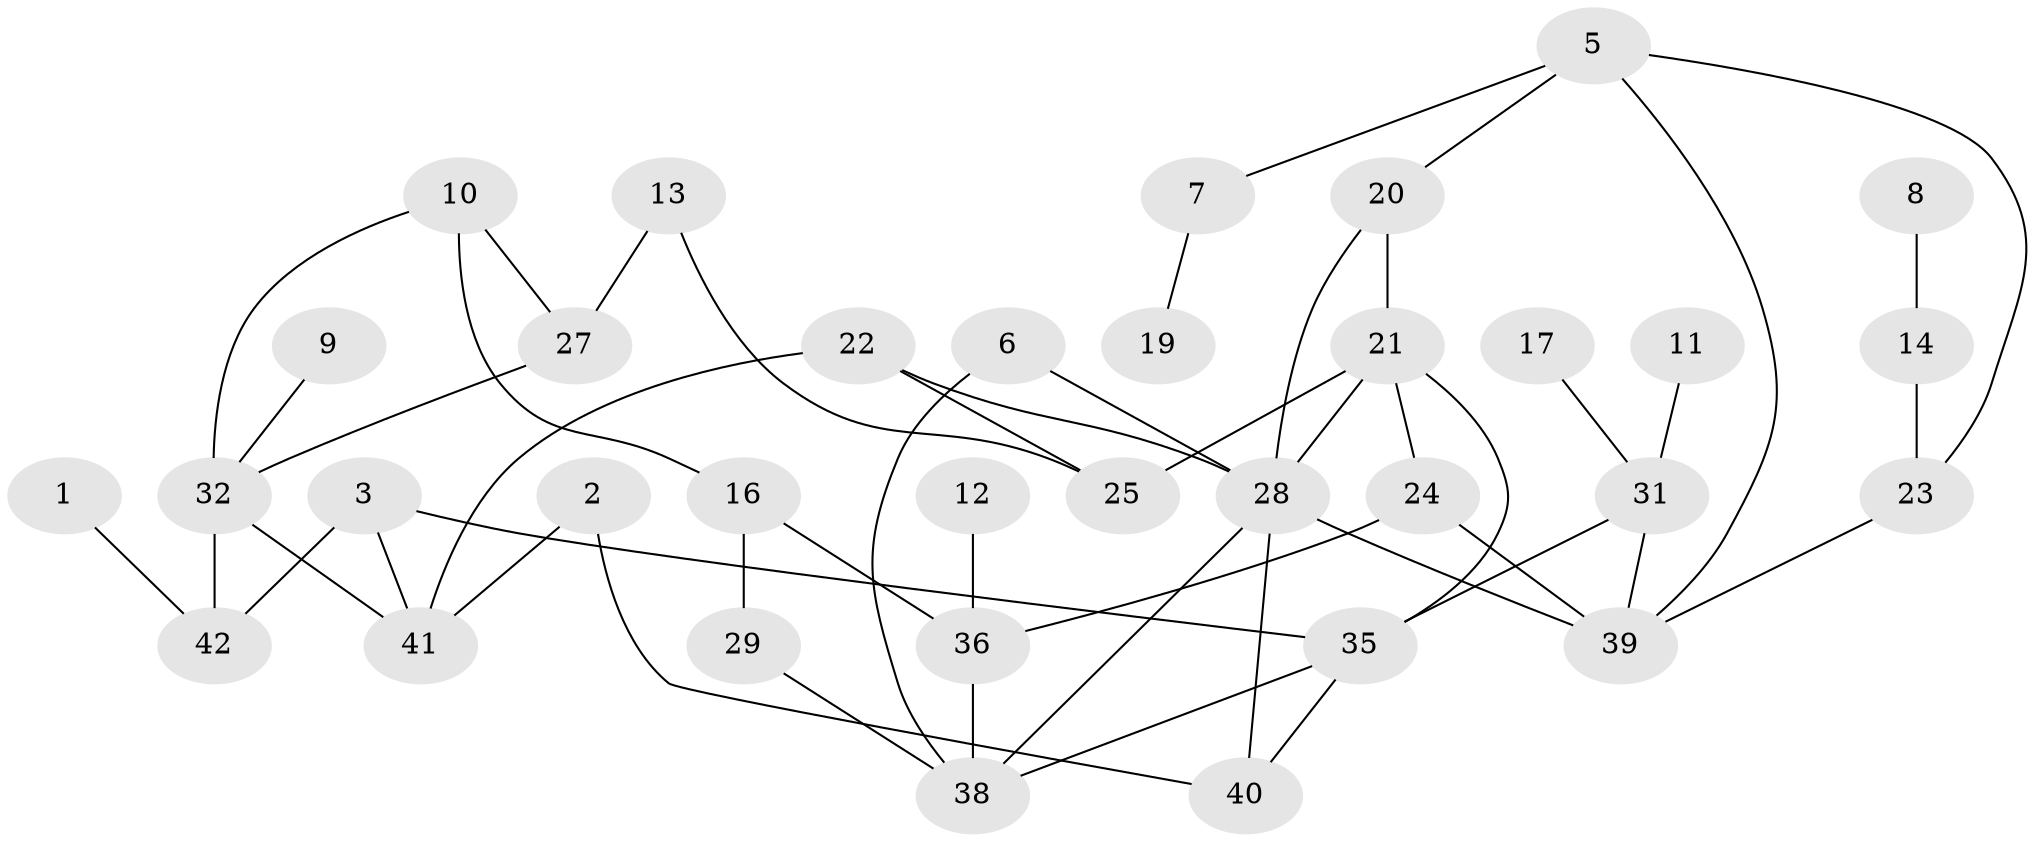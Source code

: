 // original degree distribution, {2: 0.3373493975903614, 1: 0.21686746987951808, 5: 0.03614457831325301, 4: 0.18072289156626506, 3: 0.13253012048192772, 0: 0.08433734939759036, 6: 0.012048192771084338}
// Generated by graph-tools (version 1.1) at 2025/49/03/09/25 03:49:11]
// undirected, 34 vertices, 50 edges
graph export_dot {
graph [start="1"]
  node [color=gray90,style=filled];
  1;
  2;
  3;
  5;
  6;
  7;
  8;
  9;
  10;
  11;
  12;
  13;
  14;
  16;
  17;
  19;
  20;
  21;
  22;
  23;
  24;
  25;
  27;
  28;
  29;
  31;
  32;
  35;
  36;
  38;
  39;
  40;
  41;
  42;
  1 -- 42 [weight=1.0];
  2 -- 40 [weight=1.0];
  2 -- 41 [weight=1.0];
  3 -- 35 [weight=1.0];
  3 -- 41 [weight=1.0];
  3 -- 42 [weight=1.0];
  5 -- 7 [weight=1.0];
  5 -- 20 [weight=1.0];
  5 -- 23 [weight=1.0];
  5 -- 39 [weight=1.0];
  6 -- 28 [weight=2.0];
  6 -- 38 [weight=1.0];
  7 -- 19 [weight=1.0];
  8 -- 14 [weight=1.0];
  9 -- 32 [weight=1.0];
  10 -- 16 [weight=1.0];
  10 -- 27 [weight=1.0];
  10 -- 32 [weight=1.0];
  11 -- 31 [weight=1.0];
  12 -- 36 [weight=1.0];
  13 -- 25 [weight=1.0];
  13 -- 27 [weight=1.0];
  14 -- 23 [weight=1.0];
  16 -- 29 [weight=1.0];
  16 -- 36 [weight=1.0];
  17 -- 31 [weight=1.0];
  20 -- 21 [weight=1.0];
  20 -- 28 [weight=1.0];
  21 -- 24 [weight=1.0];
  21 -- 25 [weight=1.0];
  21 -- 28 [weight=1.0];
  21 -- 35 [weight=1.0];
  22 -- 25 [weight=1.0];
  22 -- 28 [weight=1.0];
  22 -- 41 [weight=1.0];
  23 -- 39 [weight=1.0];
  24 -- 36 [weight=1.0];
  24 -- 39 [weight=1.0];
  27 -- 32 [weight=1.0];
  28 -- 38 [weight=1.0];
  28 -- 39 [weight=2.0];
  28 -- 40 [weight=1.0];
  29 -- 38 [weight=1.0];
  31 -- 35 [weight=1.0];
  31 -- 39 [weight=1.0];
  32 -- 41 [weight=1.0];
  32 -- 42 [weight=1.0];
  35 -- 38 [weight=1.0];
  35 -- 40 [weight=1.0];
  36 -- 38 [weight=1.0];
}
